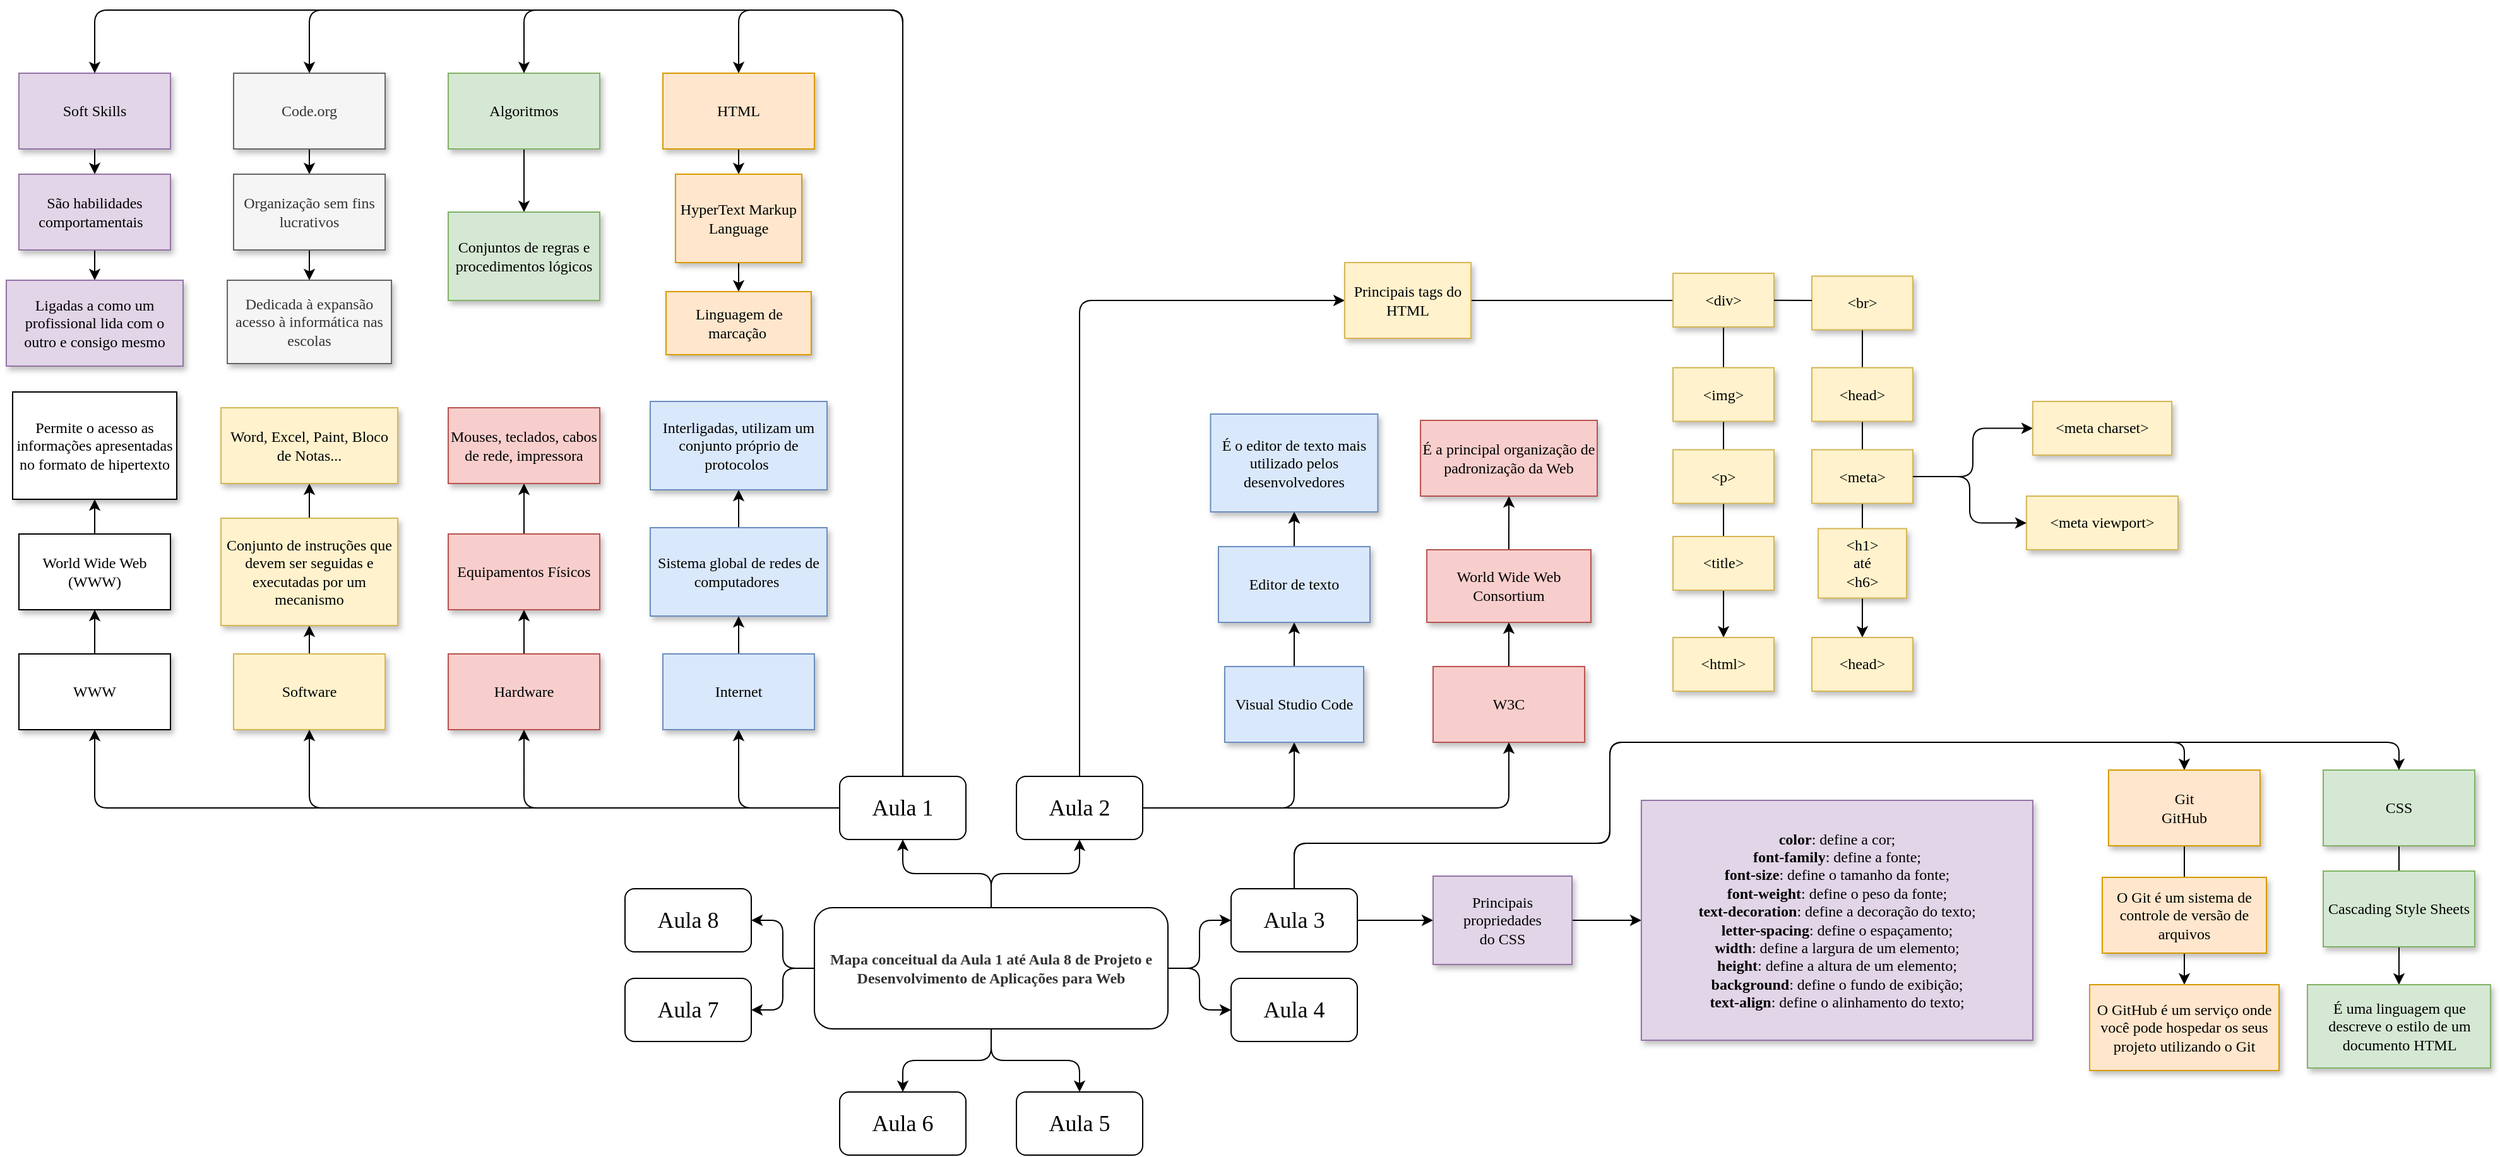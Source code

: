 <mxfile version="17.5.0" type="github">
  <diagram id="QyEJgXoEOEQSnqgT4BB6" name="Page-1">
    <mxGraphModel dx="2031" dy="1134" grid="1" gridSize="10" guides="1" tooltips="1" connect="1" arrows="1" fold="1" page="1" pageScale="1" pageWidth="3300" pageHeight="2339" math="0" shadow="0">
      <root>
        <mxCell id="0" />
        <mxCell id="1" parent="0" />
        <mxCell id="_syeEbmytFuCdj93ZX4R-112" value="" style="edgeStyle=orthogonalEdgeStyle;rounded=1;orthogonalLoop=1;jettySize=auto;html=1;fontFamily=Verdana;fontSize=12;entryX=0.5;entryY=0;entryDx=0;entryDy=0;exitX=1;exitY=0.5;exitDx=0;exitDy=0;startArrow=none;" edge="1" parent="1" source="_syeEbmytFuCdj93ZX4R-101" target="_syeEbmytFuCdj93ZX4R-87">
          <mxGeometry relative="1" as="geometry">
            <mxPoint x="2169.98" y="730" as="sourcePoint" />
            <mxPoint x="2370.025" y="982" as="targetPoint" />
            <Array as="points">
              <mxPoint x="2470" y="722" />
            </Array>
          </mxGeometry>
        </mxCell>
        <mxCell id="gb70pEuvpdJBa86swqlE-16" value="" style="edgeStyle=orthogonalEdgeStyle;rounded=1;orthogonalLoop=1;jettySize=auto;html=1;fontFamily=Verdana;fontSize=12;" parent="1" source="gb70pEuvpdJBa86swqlE-2" target="gb70pEuvpdJBa86swqlE-9" edge="1">
          <mxGeometry relative="1" as="geometry" />
        </mxCell>
        <mxCell id="gb70pEuvpdJBa86swqlE-17" value="" style="edgeStyle=orthogonalEdgeStyle;rounded=1;orthogonalLoop=1;jettySize=auto;html=1;fontFamily=Verdana;fontSize=12;" parent="1" source="gb70pEuvpdJBa86swqlE-2" target="gb70pEuvpdJBa86swqlE-13" edge="1">
          <mxGeometry relative="1" as="geometry" />
        </mxCell>
        <mxCell id="gb70pEuvpdJBa86swqlE-18" value="" style="edgeStyle=orthogonalEdgeStyle;rounded=1;orthogonalLoop=1;jettySize=auto;html=1;fontFamily=Verdana;fontSize=12;" parent="1" source="gb70pEuvpdJBa86swqlE-2" target="gb70pEuvpdJBa86swqlE-11" edge="1">
          <mxGeometry relative="1" as="geometry" />
        </mxCell>
        <mxCell id="gb70pEuvpdJBa86swqlE-19" value="" style="edgeStyle=orthogonalEdgeStyle;rounded=1;orthogonalLoop=1;jettySize=auto;html=1;fontFamily=Verdana;fontSize=12;" parent="1" source="gb70pEuvpdJBa86swqlE-2" target="gb70pEuvpdJBa86swqlE-15" edge="1">
          <mxGeometry relative="1" as="geometry" />
        </mxCell>
        <mxCell id="gb70pEuvpdJBa86swqlE-2" value="&lt;span style=&quot;color: rgb(51 , 51 , 51)&quot;&gt;Mapa conceitual da Aula 1 até Aula 8 de Projeto e Desenvolvimento de Aplicações para Web&lt;/span&gt;" style="rounded=1;whiteSpace=wrap;html=1;fontStyle=1;fontFamily=Verdana;" parent="1" vertex="1">
          <mxGeometry x="1640.02" y="1201" width="280" height="96" as="geometry" />
        </mxCell>
        <mxCell id="gb70pEuvpdJBa86swqlE-26" value="" style="edgeStyle=orthogonalEdgeStyle;rounded=1;orthogonalLoop=1;jettySize=auto;html=1;fontFamily=Verdana;fontSize=12;" parent="1" source="gb70pEuvpdJBa86swqlE-6" target="gb70pEuvpdJBa86swqlE-25" edge="1">
          <mxGeometry relative="1" as="geometry" />
        </mxCell>
        <mxCell id="gb70pEuvpdJBa86swqlE-6" value="&lt;font style=&quot;font-size: 18px&quot;&gt;Aula 1&lt;/font&gt;" style="rounded=1;whiteSpace=wrap;html=1;fontFamily=Verdana;" parent="1" vertex="1">
          <mxGeometry x="1660.02" y="1097" width="100" height="50" as="geometry" />
        </mxCell>
        <mxCell id="_syeEbmytFuCdj93ZX4R-76" value="" style="edgeStyle=orthogonalEdgeStyle;rounded=1;orthogonalLoop=1;jettySize=auto;html=1;fontFamily=Verdana;fontSize=12;entryX=0.5;entryY=1;entryDx=0;entryDy=0;" edge="1" parent="1" source="gb70pEuvpdJBa86swqlE-9" target="_syeEbmytFuCdj93ZX4R-41">
          <mxGeometry relative="1" as="geometry">
            <mxPoint x="1980.02" y="1122" as="targetPoint" />
          </mxGeometry>
        </mxCell>
        <mxCell id="_syeEbmytFuCdj93ZX4R-115" style="edgeStyle=orthogonalEdgeStyle;rounded=1;orthogonalLoop=1;jettySize=auto;html=1;entryX=0;entryY=0.5;entryDx=0;entryDy=0;fontFamily=Verdana;fontSize=12;" edge="1" parent="1" source="gb70pEuvpdJBa86swqlE-9" target="_syeEbmytFuCdj93ZX4R-35">
          <mxGeometry relative="1" as="geometry">
            <Array as="points">
              <mxPoint x="1850" y="720" />
            </Array>
          </mxGeometry>
        </mxCell>
        <mxCell id="gb70pEuvpdJBa86swqlE-9" value="&lt;font style=&quot;font-size: 18px&quot;&gt;Aula 2&lt;br&gt;&lt;/font&gt;" style="rounded=1;whiteSpace=wrap;html=1;fontFamily=Verdana;" parent="1" vertex="1">
          <mxGeometry x="1800.02" y="1097" width="100" height="50" as="geometry" />
        </mxCell>
        <mxCell id="gb70pEuvpdJBa86swqlE-10" value="&lt;font style=&quot;font-size: 18px&quot;&gt;Aula 6&lt;/font&gt;" style="rounded=1;whiteSpace=wrap;html=1;fontFamily=Verdana;" parent="1" vertex="1">
          <mxGeometry x="1660.02" y="1347" width="100" height="50" as="geometry" />
        </mxCell>
        <mxCell id="gb70pEuvpdJBa86swqlE-11" value="&lt;font style=&quot;font-size: 18px&quot;&gt;Aula 5&lt;br&gt;&lt;/font&gt;" style="rounded=1;whiteSpace=wrap;html=1;fontFamily=Verdana;" parent="1" vertex="1">
          <mxGeometry x="1800.02" y="1347" width="100" height="50" as="geometry" />
        </mxCell>
        <mxCell id="_syeEbmytFuCdj93ZX4R-117" style="edgeStyle=orthogonalEdgeStyle;rounded=1;orthogonalLoop=1;jettySize=auto;html=1;fontFamily=Verdana;fontSize=12;" edge="1" parent="1" source="gb70pEuvpdJBa86swqlE-12" target="_syeEbmytFuCdj93ZX4R-104">
          <mxGeometry relative="1" as="geometry" />
        </mxCell>
        <mxCell id="_syeEbmytFuCdj93ZX4R-119" style="edgeStyle=orthogonalEdgeStyle;rounded=1;orthogonalLoop=1;jettySize=auto;html=1;entryX=0.5;entryY=0;entryDx=0;entryDy=0;fontFamily=Verdana;fontSize=12;" edge="1" parent="1" source="gb70pEuvpdJBa86swqlE-12" target="_syeEbmytFuCdj93ZX4R-107">
          <mxGeometry relative="1" as="geometry">
            <Array as="points">
              <mxPoint x="2020" y="1150" />
              <mxPoint x="2270" y="1150" />
              <mxPoint x="2270" y="1070" />
              <mxPoint x="2725" y="1070" />
            </Array>
          </mxGeometry>
        </mxCell>
        <mxCell id="gb70pEuvpdJBa86swqlE-12" value="&lt;font style=&quot;font-size: 18px&quot;&gt;Aula 3&lt;/font&gt;" style="rounded=1;whiteSpace=wrap;html=1;fontFamily=Verdana;" parent="1" vertex="1">
          <mxGeometry x="1970.02" y="1186" width="100" height="50" as="geometry" />
        </mxCell>
        <mxCell id="gb70pEuvpdJBa86swqlE-13" value="&lt;font style=&quot;font-size: 18px&quot;&gt;Aula 4&lt;br&gt;&lt;/font&gt;" style="rounded=1;whiteSpace=wrap;html=1;fontFamily=Verdana;" parent="1" vertex="1">
          <mxGeometry x="1970.02" y="1257" width="100" height="50" as="geometry" />
        </mxCell>
        <mxCell id="gb70pEuvpdJBa86swqlE-14" value="&lt;font style=&quot;font-size: 18px&quot;&gt;Aula 8&lt;/font&gt;" style="rounded=1;whiteSpace=wrap;html=1;fontFamily=Verdana;" parent="1" vertex="1">
          <mxGeometry x="1490.02" y="1186" width="100" height="50" as="geometry" />
        </mxCell>
        <mxCell id="gb70pEuvpdJBa86swqlE-15" value="&lt;font style=&quot;font-size: 18px&quot;&gt;Aula 7&lt;/font&gt;" style="rounded=1;whiteSpace=wrap;html=1;fontFamily=Verdana;" parent="1" vertex="1">
          <mxGeometry x="1490.02" y="1257" width="100" height="50" as="geometry" />
        </mxCell>
        <mxCell id="gb70pEuvpdJBa86swqlE-20" value="" style="edgeStyle=orthogonalEdgeStyle;rounded=1;orthogonalLoop=1;jettySize=auto;html=1;fontFamily=Verdana;fontSize=12;entryX=1;entryY=0.5;entryDx=0;entryDy=0;exitX=0;exitY=0.5;exitDx=0;exitDy=0;" parent="1" source="gb70pEuvpdJBa86swqlE-2" target="gb70pEuvpdJBa86swqlE-14" edge="1">
          <mxGeometry relative="1" as="geometry">
            <mxPoint x="1650.02" y="1259.043" as="sourcePoint" />
            <mxPoint x="1600.02" y="1292" as="targetPoint" />
          </mxGeometry>
        </mxCell>
        <mxCell id="gb70pEuvpdJBa86swqlE-21" value="" style="edgeStyle=orthogonalEdgeStyle;rounded=1;orthogonalLoop=1;jettySize=auto;html=1;fontFamily=Verdana;fontSize=12;entryX=0.5;entryY=1;entryDx=0;entryDy=0;exitX=0.5;exitY=0;exitDx=0;exitDy=0;" parent="1" source="gb70pEuvpdJBa86swqlE-2" target="gb70pEuvpdJBa86swqlE-6" edge="1">
          <mxGeometry relative="1" as="geometry">
            <mxPoint x="1790.02" y="1211" as="sourcePoint" />
            <mxPoint x="1860.02" y="1157" as="targetPoint" />
          </mxGeometry>
        </mxCell>
        <mxCell id="gb70pEuvpdJBa86swqlE-22" value="" style="edgeStyle=orthogonalEdgeStyle;rounded=1;orthogonalLoop=1;jettySize=auto;html=1;fontFamily=Verdana;fontSize=12;entryX=0;entryY=0.5;entryDx=0;entryDy=0;exitX=1;exitY=0.5;exitDx=0;exitDy=0;" parent="1" source="gb70pEuvpdJBa86swqlE-2" target="gb70pEuvpdJBa86swqlE-12" edge="1">
          <mxGeometry relative="1" as="geometry">
            <mxPoint x="1930.02" y="1259" as="sourcePoint" />
            <mxPoint x="1980.02" y="1292.03" as="targetPoint" />
          </mxGeometry>
        </mxCell>
        <mxCell id="gb70pEuvpdJBa86swqlE-23" value="" style="edgeStyle=orthogonalEdgeStyle;rounded=1;orthogonalLoop=1;jettySize=auto;html=1;fontFamily=Verdana;fontSize=12;entryX=0.5;entryY=0;entryDx=0;entryDy=0;exitX=0.5;exitY=1;exitDx=0;exitDy=0;" parent="1" source="gb70pEuvpdJBa86swqlE-2" target="gb70pEuvpdJBa86swqlE-10" edge="1">
          <mxGeometry relative="1" as="geometry">
            <mxPoint x="1790.02" y="1307.0" as="sourcePoint" />
            <mxPoint x="1860.02" y="1357" as="targetPoint" />
          </mxGeometry>
        </mxCell>
        <mxCell id="gb70pEuvpdJBa86swqlE-30" value="" style="edgeStyle=orthogonalEdgeStyle;rounded=1;orthogonalLoop=1;jettySize=auto;html=1;fontFamily=Verdana;fontSize=12;" parent="1" source="gb70pEuvpdJBa86swqlE-25" target="gb70pEuvpdJBa86swqlE-29" edge="1">
          <mxGeometry relative="1" as="geometry" />
        </mxCell>
        <mxCell id="gb70pEuvpdJBa86swqlE-25" value="Internet" style="whiteSpace=wrap;html=1;fontFamily=Verdana;rounded=0;fillColor=#dae8fc;strokeColor=#6c8ebf;glass=0;sketch=0;shadow=1;" parent="1" vertex="1">
          <mxGeometry x="1520" y="1000" width="120" height="60" as="geometry" />
        </mxCell>
        <mxCell id="gb70pEuvpdJBa86swqlE-33" value="" style="edgeStyle=orthogonalEdgeStyle;rounded=1;orthogonalLoop=1;jettySize=auto;html=1;fontFamily=Verdana;fontSize=12;" parent="1" source="gb70pEuvpdJBa86swqlE-29" target="gb70pEuvpdJBa86swqlE-32" edge="1">
          <mxGeometry relative="1" as="geometry" />
        </mxCell>
        <mxCell id="gb70pEuvpdJBa86swqlE-29" value="Sistema global de redes de computadores&amp;nbsp;" style="whiteSpace=wrap;html=1;fontFamily=Verdana;rounded=0;fillColor=#dae8fc;strokeColor=#6c8ebf;glass=0;sketch=0;shadow=1;" parent="1" vertex="1">
          <mxGeometry x="1510" y="900" width="140" height="70" as="geometry" />
        </mxCell>
        <mxCell id="gb70pEuvpdJBa86swqlE-32" value="Interligadas, utilizam um conjunto próprio de protocolos&amp;nbsp;" style="whiteSpace=wrap;html=1;fontFamily=Verdana;rounded=0;fillColor=#dae8fc;strokeColor=#6c8ebf;glass=0;sketch=0;shadow=1;" parent="1" vertex="1">
          <mxGeometry x="1510" y="800" width="140" height="70" as="geometry" />
        </mxCell>
        <mxCell id="_syeEbmytFuCdj93ZX4R-2" value="" style="edgeStyle=orthogonalEdgeStyle;rounded=1;orthogonalLoop=1;jettySize=auto;html=1;fontFamily=Verdana;fontSize=12;" edge="1" parent="1" source="gb70pEuvpdJBa86swqlE-35" target="_syeEbmytFuCdj93ZX4R-1">
          <mxGeometry relative="1" as="geometry" />
        </mxCell>
        <mxCell id="gb70pEuvpdJBa86swqlE-35" value="Hardware" style="whiteSpace=wrap;html=1;fontFamily=Verdana;rounded=0;fillColor=#f8cecc;strokeColor=#b85450;glass=0;sketch=0;shadow=1;" parent="1" vertex="1">
          <mxGeometry x="1350.02" y="1000" width="120" height="60" as="geometry" />
        </mxCell>
        <mxCell id="gb70pEuvpdJBa86swqlE-40" value="" style="edgeStyle=orthogonalEdgeStyle;rounded=1;orthogonalLoop=1;jettySize=auto;html=1;fontFamily=Verdana;fontSize=12;exitX=0;exitY=0.5;exitDx=0;exitDy=0;entryX=0.5;entryY=1;entryDx=0;entryDy=0;" parent="1" source="gb70pEuvpdJBa86swqlE-6" target="gb70pEuvpdJBa86swqlE-35" edge="1">
          <mxGeometry relative="1" as="geometry">
            <mxPoint x="1670.02" y="1132" as="sourcePoint" />
            <mxPoint x="1589.977" y="1042" as="targetPoint" />
          </mxGeometry>
        </mxCell>
        <mxCell id="_syeEbmytFuCdj93ZX4R-6" value="" style="edgeStyle=orthogonalEdgeStyle;rounded=1;orthogonalLoop=1;jettySize=auto;html=1;fontFamily=Verdana;fontSize=12;" edge="1" parent="1" source="gb70pEuvpdJBa86swqlE-42" target="_syeEbmytFuCdj93ZX4R-5">
          <mxGeometry relative="1" as="geometry" />
        </mxCell>
        <mxCell id="gb70pEuvpdJBa86swqlE-42" value="Software" style="whiteSpace=wrap;html=1;fontFamily=Verdana;rounded=0;fillColor=#fff2cc;strokeColor=#d6b656;glass=0;sketch=0;shadow=1;" parent="1" vertex="1">
          <mxGeometry x="1180.02" y="1000" width="120" height="60" as="geometry" />
        </mxCell>
        <mxCell id="gb70pEuvpdJBa86swqlE-46" value="" style="edgeStyle=orthogonalEdgeStyle;rounded=1;orthogonalLoop=1;jettySize=auto;html=1;fontFamily=Verdana;fontSize=12;exitX=0;exitY=0.5;exitDx=0;exitDy=0;entryX=0.5;entryY=1;entryDx=0;entryDy=0;" parent="1" source="gb70pEuvpdJBa86swqlE-6" target="gb70pEuvpdJBa86swqlE-42" edge="1">
          <mxGeometry relative="1" as="geometry">
            <mxPoint x="1670.02" y="1132" as="sourcePoint" />
            <mxPoint x="1420.02" y="1042" as="targetPoint" />
            <Array as="points">
              <mxPoint x="1240.02" y="1122" />
            </Array>
          </mxGeometry>
        </mxCell>
        <mxCell id="_syeEbmytFuCdj93ZX4R-10" value="" style="edgeStyle=orthogonalEdgeStyle;rounded=1;orthogonalLoop=1;jettySize=auto;html=1;fontFamily=Verdana;fontSize=12;" edge="1" parent="1" source="gb70pEuvpdJBa86swqlE-48" target="_syeEbmytFuCdj93ZX4R-9">
          <mxGeometry relative="1" as="geometry" />
        </mxCell>
        <mxCell id="gb70pEuvpdJBa86swqlE-48" value="WWW" style="whiteSpace=wrap;html=1;fontFamily=Verdana;rounded=0;glass=0;sketch=0;shadow=1;" parent="1" vertex="1">
          <mxGeometry x="1010" y="1000" width="120" height="60" as="geometry" />
        </mxCell>
        <mxCell id="gb70pEuvpdJBa86swqlE-52" value="" style="edgeStyle=orthogonalEdgeStyle;rounded=1;orthogonalLoop=1;jettySize=auto;html=1;fontFamily=Verdana;fontSize=12;exitX=0;exitY=0.5;exitDx=0;exitDy=0;entryX=0.5;entryY=1;entryDx=0;entryDy=0;" parent="1" edge="1" target="gb70pEuvpdJBa86swqlE-48">
          <mxGeometry relative="1" as="geometry">
            <mxPoint x="1480.02" y="1122" as="sourcePoint" />
            <mxPoint x="1060" y="1060" as="targetPoint" />
            <Array as="points">
              <mxPoint x="1070" y="1122" />
            </Array>
          </mxGeometry>
        </mxCell>
        <mxCell id="_syeEbmytFuCdj93ZX4R-21" value="" style="edgeStyle=orthogonalEdgeStyle;rounded=1;orthogonalLoop=1;jettySize=auto;html=1;fontFamily=Verdana;fontSize=12;" edge="1" parent="1" source="gb70pEuvpdJBa86swqlE-53" target="_syeEbmytFuCdj93ZX4R-20">
          <mxGeometry relative="1" as="geometry" />
        </mxCell>
        <mxCell id="gb70pEuvpdJBa86swqlE-53" value="HTML" style="whiteSpace=wrap;html=1;fontFamily=Verdana;rounded=0;fillColor=#ffe6cc;strokeColor=#d79b00;glass=0;sketch=0;shadow=1;" parent="1" vertex="1">
          <mxGeometry x="1520.02" y="540" width="120" height="60" as="geometry" />
        </mxCell>
        <mxCell id="_syeEbmytFuCdj93ZX4R-19" value="" style="edgeStyle=orthogonalEdgeStyle;rounded=1;orthogonalLoop=1;jettySize=auto;html=1;fontFamily=Verdana;fontSize=12;" edge="1" parent="1" source="gb70pEuvpdJBa86swqlE-54" target="_syeEbmytFuCdj93ZX4R-18">
          <mxGeometry relative="1" as="geometry" />
        </mxCell>
        <mxCell id="gb70pEuvpdJBa86swqlE-54" value="Algoritmos" style="whiteSpace=wrap;html=1;fontFamily=Verdana;rounded=0;fillColor=#d5e8d4;strokeColor=#82b366;glass=0;sketch=0;shadow=1;" parent="1" vertex="1">
          <mxGeometry x="1350.02" y="540" width="120" height="60" as="geometry" />
        </mxCell>
        <mxCell id="gb70pEuvpdJBa86swqlE-56" value="" style="edgeStyle=orthogonalEdgeStyle;rounded=1;orthogonalLoop=1;jettySize=auto;html=1;fontFamily=Verdana;fontSize=12;entryX=0.5;entryY=0;entryDx=0;entryDy=0;exitX=0.5;exitY=0;exitDx=0;exitDy=0;" parent="1" source="gb70pEuvpdJBa86swqlE-6" target="gb70pEuvpdJBa86swqlE-53" edge="1">
          <mxGeometry relative="1" as="geometry">
            <mxPoint x="1713.02" y="1090" as="sourcePoint" />
            <mxPoint x="1590.02" y="1042" as="targetPoint" />
            <Array as="points">
              <mxPoint x="1710" y="490" />
              <mxPoint x="1580" y="490" />
            </Array>
          </mxGeometry>
        </mxCell>
        <mxCell id="gb70pEuvpdJBa86swqlE-1805" value="" style="edgeStyle=orthogonalEdgeStyle;rounded=1;orthogonalLoop=1;jettySize=auto;html=1;fontFamily=Verdana;fontSize=12;entryX=0.5;entryY=0;entryDx=0;entryDy=0;exitX=0.5;exitY=0;exitDx=0;exitDy=0;" parent="1" source="gb70pEuvpdJBa86swqlE-6" target="gb70pEuvpdJBa86swqlE-54" edge="1">
          <mxGeometry relative="1" as="geometry">
            <mxPoint x="1720.02" y="1107" as="sourcePoint" />
            <mxPoint x="1590.02" y="550" as="targetPoint" />
            <Array as="points">
              <mxPoint x="1710" y="490" />
              <mxPoint x="1410" y="490" />
            </Array>
          </mxGeometry>
        </mxCell>
        <mxCell id="_syeEbmytFuCdj93ZX4R-14" value="" style="edgeStyle=orthogonalEdgeStyle;rounded=1;orthogonalLoop=1;jettySize=auto;html=1;fontFamily=Verdana;fontSize=12;" edge="1" parent="1" source="gb70pEuvpdJBa86swqlE-1811" target="_syeEbmytFuCdj93ZX4R-13">
          <mxGeometry relative="1" as="geometry" />
        </mxCell>
        <mxCell id="gb70pEuvpdJBa86swqlE-1811" value="Code.org" style="whiteSpace=wrap;html=1;fontFamily=Verdana;rounded=0;fillColor=#f5f5f5;fontColor=#333333;strokeColor=#666666;glass=0;sketch=0;shadow=1;" parent="1" vertex="1">
          <mxGeometry x="1180.02" y="540" width="120" height="60" as="geometry" />
        </mxCell>
        <mxCell id="gb70pEuvpdJBa86swqlE-1818" value="" style="edgeStyle=orthogonalEdgeStyle;rounded=1;orthogonalLoop=1;jettySize=auto;html=1;fontFamily=Verdana;fontSize=12;" parent="1" source="gb70pEuvpdJBa86swqlE-1812" target="gb70pEuvpdJBa86swqlE-1817" edge="1">
          <mxGeometry relative="1" as="geometry" />
        </mxCell>
        <mxCell id="gb70pEuvpdJBa86swqlE-1812" value="Soft Skills" style="whiteSpace=wrap;html=1;fontFamily=Verdana;rounded=0;fillColor=#e1d5e7;strokeColor=#9673a6;glass=0;sketch=0;shadow=1;" parent="1" vertex="1">
          <mxGeometry x="1010" y="540" width="120" height="60" as="geometry" />
        </mxCell>
        <mxCell id="gb70pEuvpdJBa86swqlE-1815" value="" style="edgeStyle=orthogonalEdgeStyle;rounded=1;orthogonalLoop=1;jettySize=auto;html=1;fontFamily=Verdana;fontSize=12;entryX=0.5;entryY=0;entryDx=0;entryDy=0;exitX=0.5;exitY=0;exitDx=0;exitDy=0;" parent="1" source="gb70pEuvpdJBa86swqlE-6" target="gb70pEuvpdJBa86swqlE-1811" edge="1">
          <mxGeometry relative="1" as="geometry">
            <mxPoint x="1710" y="1100" as="sourcePoint" />
            <mxPoint x="1420.02" y="550" as="targetPoint" />
            <Array as="points">
              <mxPoint x="1710" y="490" />
              <mxPoint x="1240" y="490" />
            </Array>
          </mxGeometry>
        </mxCell>
        <mxCell id="gb70pEuvpdJBa86swqlE-1816" value="" style="edgeStyle=orthogonalEdgeStyle;rounded=1;orthogonalLoop=1;jettySize=auto;html=1;fontFamily=Verdana;fontSize=12;entryX=0.5;entryY=0;entryDx=0;entryDy=0;exitX=0.5;exitY=0;exitDx=0;exitDy=0;" parent="1" source="gb70pEuvpdJBa86swqlE-6" edge="1" target="gb70pEuvpdJBa86swqlE-1812">
          <mxGeometry relative="1" as="geometry">
            <mxPoint x="1540.02" y="1097" as="sourcePoint" />
            <mxPoint x="1060" y="540" as="targetPoint" />
            <Array as="points">
              <mxPoint x="1710" y="490" />
              <mxPoint x="1070" y="490" />
            </Array>
          </mxGeometry>
        </mxCell>
        <mxCell id="gb70pEuvpdJBa86swqlE-1820" value="" style="edgeStyle=orthogonalEdgeStyle;rounded=1;orthogonalLoop=1;jettySize=auto;html=1;fontFamily=Verdana;fontSize=12;" parent="1" source="gb70pEuvpdJBa86swqlE-1817" target="gb70pEuvpdJBa86swqlE-1819" edge="1">
          <mxGeometry relative="1" as="geometry" />
        </mxCell>
        <mxCell id="gb70pEuvpdJBa86swqlE-1817" value="São habilidades comportamentais&amp;nbsp;&amp;nbsp;" style="whiteSpace=wrap;html=1;fontFamily=Verdana;rounded=0;fillColor=#e1d5e7;strokeColor=#9673a6;glass=0;sketch=0;shadow=1;" parent="1" vertex="1">
          <mxGeometry x="1010" y="620" width="120" height="60" as="geometry" />
        </mxCell>
        <mxCell id="gb70pEuvpdJBa86swqlE-1819" value="Ligadas a como um profissional lida com o outro e consigo mesmo" style="whiteSpace=wrap;html=1;fontFamily=Verdana;rounded=0;fillColor=#e1d5e7;strokeColor=#9673a6;glass=0;sketch=0;shadow=1;" parent="1" vertex="1">
          <mxGeometry x="1000" y="704" width="140" height="68" as="geometry" />
        </mxCell>
        <mxCell id="_syeEbmytFuCdj93ZX4R-4" value="" style="edgeStyle=orthogonalEdgeStyle;rounded=1;orthogonalLoop=1;jettySize=auto;html=1;fontFamily=Verdana;fontSize=12;" edge="1" parent="1" source="_syeEbmytFuCdj93ZX4R-1" target="_syeEbmytFuCdj93ZX4R-3">
          <mxGeometry relative="1" as="geometry" />
        </mxCell>
        <mxCell id="_syeEbmytFuCdj93ZX4R-1" value="Equipamentos Físicos" style="whiteSpace=wrap;html=1;fontFamily=Verdana;rounded=0;fillColor=#f8cecc;strokeColor=#b85450;glass=0;sketch=0;shadow=1;" vertex="1" parent="1">
          <mxGeometry x="1350.02" y="905" width="120" height="60" as="geometry" />
        </mxCell>
        <mxCell id="_syeEbmytFuCdj93ZX4R-3" value="Mouses, teclados, cabos de rede, impressora" style="whiteSpace=wrap;html=1;fontFamily=Verdana;rounded=0;fillColor=#f8cecc;strokeColor=#b85450;glass=0;sketch=0;shadow=1;" vertex="1" parent="1">
          <mxGeometry x="1350.02" y="805" width="120" height="60" as="geometry" />
        </mxCell>
        <mxCell id="_syeEbmytFuCdj93ZX4R-8" value="" style="edgeStyle=orthogonalEdgeStyle;rounded=1;orthogonalLoop=1;jettySize=auto;html=1;fontFamily=Verdana;fontSize=12;" edge="1" parent="1" source="_syeEbmytFuCdj93ZX4R-5" target="_syeEbmytFuCdj93ZX4R-7">
          <mxGeometry relative="1" as="geometry" />
        </mxCell>
        <mxCell id="_syeEbmytFuCdj93ZX4R-5" value="Conjunto de instruções que devem ser seguidas e executadas por um mecanismo" style="whiteSpace=wrap;html=1;fontFamily=Verdana;rounded=0;fillColor=#fff2cc;strokeColor=#d6b656;glass=0;sketch=0;shadow=1;" vertex="1" parent="1">
          <mxGeometry x="1170.03" y="892.5" width="139.98" height="85" as="geometry" />
        </mxCell>
        <mxCell id="_syeEbmytFuCdj93ZX4R-7" value="Word, Excel, Paint, Bloco de Notas..." style="whiteSpace=wrap;html=1;fontFamily=Verdana;rounded=0;fillColor=#fff2cc;strokeColor=#d6b656;glass=0;sketch=0;shadow=1;" vertex="1" parent="1">
          <mxGeometry x="1170.05" y="805" width="139.96" height="60" as="geometry" />
        </mxCell>
        <mxCell id="_syeEbmytFuCdj93ZX4R-12" value="" style="edgeStyle=orthogonalEdgeStyle;rounded=1;orthogonalLoop=1;jettySize=auto;html=1;fontFamily=Verdana;fontSize=12;" edge="1" parent="1" source="_syeEbmytFuCdj93ZX4R-9" target="_syeEbmytFuCdj93ZX4R-11">
          <mxGeometry relative="1" as="geometry" />
        </mxCell>
        <mxCell id="_syeEbmytFuCdj93ZX4R-9" value="World Wide Web (WWW)" style="whiteSpace=wrap;html=1;fontFamily=Verdana;rounded=0;glass=0;sketch=0;shadow=1;" vertex="1" parent="1">
          <mxGeometry x="1010" y="905" width="120" height="60" as="geometry" />
        </mxCell>
        <mxCell id="_syeEbmytFuCdj93ZX4R-11" value="Permite o acesso as informações apresentadas no formato de hipertexto" style="whiteSpace=wrap;html=1;fontFamily=Verdana;rounded=0;glass=0;sketch=0;shadow=1;" vertex="1" parent="1">
          <mxGeometry x="1005" y="792.5" width="130" height="85" as="geometry" />
        </mxCell>
        <mxCell id="_syeEbmytFuCdj93ZX4R-17" value="" style="edgeStyle=orthogonalEdgeStyle;rounded=1;orthogonalLoop=1;jettySize=auto;html=1;fontFamily=Verdana;fontSize=12;" edge="1" parent="1" source="_syeEbmytFuCdj93ZX4R-13" target="_syeEbmytFuCdj93ZX4R-16">
          <mxGeometry relative="1" as="geometry" />
        </mxCell>
        <mxCell id="_syeEbmytFuCdj93ZX4R-13" value="Organização sem fins lucrativos" style="whiteSpace=wrap;html=1;fontFamily=Verdana;rounded=0;fillColor=#f5f5f5;fontColor=#333333;strokeColor=#666666;glass=0;sketch=0;shadow=1;" vertex="1" parent="1">
          <mxGeometry x="1180.02" y="620" width="120" height="60" as="geometry" />
        </mxCell>
        <mxCell id="_syeEbmytFuCdj93ZX4R-16" value="Dedicada à expansão acesso à informática nas escolas" style="whiteSpace=wrap;html=1;fontFamily=Verdana;rounded=0;fillColor=#f5f5f5;fontColor=#333333;strokeColor=#666666;glass=0;sketch=0;shadow=1;" vertex="1" parent="1">
          <mxGeometry x="1175.03" y="704" width="129.98" height="66" as="geometry" />
        </mxCell>
        <mxCell id="_syeEbmytFuCdj93ZX4R-18" value="Conjuntos de regras e procedimentos lógicos" style="whiteSpace=wrap;html=1;fontFamily=Verdana;rounded=0;fillColor=#d5e8d4;strokeColor=#82b366;glass=0;sketch=0;shadow=1;" vertex="1" parent="1">
          <mxGeometry x="1350.02" y="650" width="119.98" height="70" as="geometry" />
        </mxCell>
        <mxCell id="_syeEbmytFuCdj93ZX4R-27" value="" style="edgeStyle=orthogonalEdgeStyle;rounded=1;orthogonalLoop=1;jettySize=auto;html=1;fontFamily=Verdana;fontSize=12;" edge="1" parent="1" source="_syeEbmytFuCdj93ZX4R-20" target="_syeEbmytFuCdj93ZX4R-26">
          <mxGeometry relative="1" as="geometry" />
        </mxCell>
        <mxCell id="_syeEbmytFuCdj93ZX4R-20" value="HyperText Markup Language" style="whiteSpace=wrap;html=1;fontFamily=Verdana;rounded=0;fillColor=#ffe6cc;strokeColor=#d79b00;glass=0;sketch=0;shadow=1;" vertex="1" parent="1">
          <mxGeometry x="1530.02" y="620" width="100" height="70" as="geometry" />
        </mxCell>
        <mxCell id="_syeEbmytFuCdj93ZX4R-26" value="Linguagem de marcação&amp;nbsp;" style="whiteSpace=wrap;html=1;fontFamily=Verdana;rounded=0;fillColor=#ffe6cc;strokeColor=#d79b00;glass=0;sketch=0;shadow=1;" vertex="1" parent="1">
          <mxGeometry x="1522.5" y="713" width="114.99" height="50" as="geometry" />
        </mxCell>
        <mxCell id="_syeEbmytFuCdj93ZX4R-102" value="" style="edgeStyle=orthogonalEdgeStyle;rounded=1;orthogonalLoop=1;jettySize=auto;html=1;fontFamily=Verdana;fontSize=12;entryX=0.5;entryY=0;entryDx=0;entryDy=0;" edge="1" parent="1" source="_syeEbmytFuCdj93ZX4R-35" target="_syeEbmytFuCdj93ZX4R-86">
          <mxGeometry relative="1" as="geometry" />
        </mxCell>
        <mxCell id="_syeEbmytFuCdj93ZX4R-35" value="Principais tags do HTML" style="whiteSpace=wrap;html=1;fontFamily=Verdana;rounded=0;fillColor=#fff2cc;strokeColor=#d6b656;glass=0;sketch=0;shadow=1;" vertex="1" parent="1">
          <mxGeometry x="2060" y="690" width="99.98" height="60" as="geometry" />
        </mxCell>
        <mxCell id="_syeEbmytFuCdj93ZX4R-37" value="" style="edgeStyle=orthogonalEdgeStyle;rounded=1;orthogonalLoop=1;jettySize=auto;html=1;fontFamily=Verdana;fontSize=12;" edge="1" parent="1" source="_syeEbmytFuCdj93ZX4R-38" target="_syeEbmytFuCdj93ZX4R-62">
          <mxGeometry relative="1" as="geometry" />
        </mxCell>
        <mxCell id="_syeEbmytFuCdj93ZX4R-38" value="W3C" style="whiteSpace=wrap;html=1;fontFamily=Verdana;rounded=0;fillColor=#f8cecc;strokeColor=#b85450;glass=0;sketch=0;shadow=1;" vertex="1" parent="1">
          <mxGeometry x="2130.02" y="1010" width="120" height="60" as="geometry" />
        </mxCell>
        <mxCell id="_syeEbmytFuCdj93ZX4R-40" value="" style="edgeStyle=orthogonalEdgeStyle;rounded=1;orthogonalLoop=1;jettySize=auto;html=1;fontFamily=Verdana;fontSize=12;" edge="1" parent="1" source="_syeEbmytFuCdj93ZX4R-41" target="_syeEbmytFuCdj93ZX4R-65">
          <mxGeometry relative="1" as="geometry" />
        </mxCell>
        <mxCell id="_syeEbmytFuCdj93ZX4R-41" value="Visual Studio Code" style="whiteSpace=wrap;html=1;fontFamily=Verdana;rounded=0;glass=0;sketch=0;shadow=1;fillColor=#dae8fc;strokeColor=#6c8ebf;" vertex="1" parent="1">
          <mxGeometry x="1965" y="1010" width="110" height="60" as="geometry" />
        </mxCell>
        <mxCell id="_syeEbmytFuCdj93ZX4R-61" value="" style="edgeStyle=orthogonalEdgeStyle;rounded=1;orthogonalLoop=1;jettySize=auto;html=1;fontFamily=Verdana;fontSize=12;" edge="1" parent="1" source="_syeEbmytFuCdj93ZX4R-62" target="_syeEbmytFuCdj93ZX4R-63">
          <mxGeometry relative="1" as="geometry" />
        </mxCell>
        <mxCell id="_syeEbmytFuCdj93ZX4R-62" value="World Wide Web Consortium" style="whiteSpace=wrap;html=1;fontFamily=Verdana;rounded=0;fillColor=#f8cecc;strokeColor=#b85450;glass=0;sketch=0;shadow=1;" vertex="1" parent="1">
          <mxGeometry x="2125.03" y="917.5" width="129.97" height="57.5" as="geometry" />
        </mxCell>
        <mxCell id="_syeEbmytFuCdj93ZX4R-63" value="É a principal organização de padronização da Web" style="whiteSpace=wrap;html=1;fontFamily=Verdana;rounded=0;fillColor=#f8cecc;strokeColor=#b85450;glass=0;sketch=0;shadow=1;" vertex="1" parent="1">
          <mxGeometry x="2120.05" y="815" width="139.96" height="60" as="geometry" />
        </mxCell>
        <mxCell id="_syeEbmytFuCdj93ZX4R-64" value="" style="edgeStyle=orthogonalEdgeStyle;rounded=1;orthogonalLoop=1;jettySize=auto;html=1;fontFamily=Verdana;fontSize=12;" edge="1" parent="1" source="_syeEbmytFuCdj93ZX4R-65" target="_syeEbmytFuCdj93ZX4R-66">
          <mxGeometry relative="1" as="geometry" />
        </mxCell>
        <mxCell id="_syeEbmytFuCdj93ZX4R-116" style="edgeStyle=orthogonalEdgeStyle;rounded=1;orthogonalLoop=1;jettySize=auto;html=1;fontFamily=Verdana;fontSize=12;" edge="1" parent="1" source="_syeEbmytFuCdj93ZX4R-65" target="_syeEbmytFuCdj93ZX4R-66">
          <mxGeometry relative="1" as="geometry" />
        </mxCell>
        <mxCell id="_syeEbmytFuCdj93ZX4R-65" value="Editor de texto" style="whiteSpace=wrap;html=1;fontFamily=Verdana;rounded=0;glass=0;sketch=0;shadow=1;fillColor=#dae8fc;strokeColor=#6c8ebf;" vertex="1" parent="1">
          <mxGeometry x="1960" y="915" width="120" height="60" as="geometry" />
        </mxCell>
        <mxCell id="_syeEbmytFuCdj93ZX4R-66" value="É o editor de texto mais utilizado pelos desenvolvedores" style="whiteSpace=wrap;html=1;fontFamily=Verdana;rounded=0;glass=0;sketch=0;shadow=1;fillColor=#dae8fc;strokeColor=#6c8ebf;" vertex="1" parent="1">
          <mxGeometry x="1953.76" y="810" width="132.48" height="77.5" as="geometry" />
        </mxCell>
        <mxCell id="_syeEbmytFuCdj93ZX4R-77" value="" style="edgeStyle=orthogonalEdgeStyle;rounded=1;orthogonalLoop=1;jettySize=auto;html=1;fontFamily=Verdana;fontSize=12;entryX=0.5;entryY=1;entryDx=0;entryDy=0;exitX=1;exitY=0.5;exitDx=0;exitDy=0;" edge="1" parent="1" source="gb70pEuvpdJBa86swqlE-9" target="_syeEbmytFuCdj93ZX4R-38">
          <mxGeometry relative="1" as="geometry">
            <mxPoint x="1910.02" y="1132" as="sourcePoint" />
            <mxPoint x="2030" y="1080" as="targetPoint" />
            <Array as="points">
              <mxPoint x="2190" y="1122" />
            </Array>
          </mxGeometry>
        </mxCell>
        <mxCell id="_syeEbmytFuCdj93ZX4R-86" value="&amp;lt;html&amp;gt;" style="whiteSpace=wrap;html=1;fontFamily=Verdana;rounded=0;fillColor=#fff2cc;strokeColor=#d6b656;glass=0;sketch=0;shadow=1;" vertex="1" parent="1">
          <mxGeometry x="2320.04" y="987" width="79.97" height="42.5" as="geometry" />
        </mxCell>
        <mxCell id="_syeEbmytFuCdj93ZX4R-87" value="&amp;lt;head&amp;gt;" style="whiteSpace=wrap;html=1;fontFamily=Verdana;rounded=0;fillColor=#fff2cc;strokeColor=#d6b656;glass=0;sketch=0;shadow=1;" vertex="1" parent="1">
          <mxGeometry x="2430.0" y="987" width="79.97" height="42.5" as="geometry" />
        </mxCell>
        <mxCell id="_syeEbmytFuCdj93ZX4R-88" value="&amp;lt;title&amp;gt;" style="whiteSpace=wrap;html=1;fontFamily=Verdana;rounded=0;fillColor=#fff2cc;strokeColor=#d6b656;glass=0;sketch=0;shadow=1;" vertex="1" parent="1">
          <mxGeometry x="2320.04" y="907" width="79.97" height="42.5" as="geometry" />
        </mxCell>
        <mxCell id="_syeEbmytFuCdj93ZX4R-89" value="&amp;lt;h1&amp;gt;&lt;br&gt;até&lt;br&gt;&amp;lt;h6&amp;gt;" style="whiteSpace=wrap;html=1;fontFamily=Verdana;rounded=0;fillColor=#fff2cc;strokeColor=#d6b656;glass=0;sketch=0;shadow=1;" vertex="1" parent="1">
          <mxGeometry x="2434.99" y="900.75" width="70" height="55" as="geometry" />
        </mxCell>
        <mxCell id="_syeEbmytFuCdj93ZX4R-91" value="&amp;lt;p&amp;gt;" style="whiteSpace=wrap;html=1;fontFamily=Verdana;rounded=0;fillColor=#fff2cc;strokeColor=#d6b656;glass=0;sketch=0;shadow=1;" vertex="1" parent="1">
          <mxGeometry x="2320.04" y="838.25" width="79.97" height="42.5" as="geometry" />
        </mxCell>
        <mxCell id="_syeEbmytFuCdj93ZX4R-96" value="" style="edgeStyle=orthogonalEdgeStyle;rounded=1;orthogonalLoop=1;jettySize=auto;html=1;fontFamily=Verdana;fontSize=12;" edge="1" parent="1" source="_syeEbmytFuCdj93ZX4R-92" target="_syeEbmytFuCdj93ZX4R-95">
          <mxGeometry relative="1" as="geometry" />
        </mxCell>
        <mxCell id="_syeEbmytFuCdj93ZX4R-92" value="&amp;lt;meta&amp;gt;" style="whiteSpace=wrap;html=1;fontFamily=Verdana;rounded=0;fillColor=#fff2cc;strokeColor=#d6b656;glass=0;sketch=0;shadow=1;" vertex="1" parent="1">
          <mxGeometry x="2430.0" y="838.25" width="79.97" height="42.5" as="geometry" />
        </mxCell>
        <mxCell id="_syeEbmytFuCdj93ZX4R-93" value="&amp;lt;img&amp;gt;" style="whiteSpace=wrap;html=1;fontFamily=Verdana;rounded=0;fillColor=#fff2cc;strokeColor=#d6b656;glass=0;sketch=0;shadow=1;" vertex="1" parent="1">
          <mxGeometry x="2320.04" y="773.25" width="79.97" height="42.5" as="geometry" />
        </mxCell>
        <mxCell id="_syeEbmytFuCdj93ZX4R-95" value="&amp;lt;meta charset&amp;gt;" style="whiteSpace=wrap;html=1;fontFamily=Verdana;rounded=0;fillColor=#fff2cc;strokeColor=#d6b656;glass=0;sketch=0;shadow=1;" vertex="1" parent="1">
          <mxGeometry x="2604.97" y="800" width="110.03" height="42.5" as="geometry" />
        </mxCell>
        <mxCell id="_syeEbmytFuCdj93ZX4R-97" value="&amp;lt;meta viewport&amp;gt;" style="whiteSpace=wrap;html=1;fontFamily=Verdana;rounded=0;fillColor=#fff2cc;strokeColor=#d6b656;glass=0;sketch=0;shadow=1;" vertex="1" parent="1">
          <mxGeometry x="2599.97" y="875" width="120.03" height="42.5" as="geometry" />
        </mxCell>
        <mxCell id="_syeEbmytFuCdj93ZX4R-98" value="" style="edgeStyle=orthogonalEdgeStyle;rounded=1;orthogonalLoop=1;jettySize=auto;html=1;fontFamily=Verdana;fontSize=12;entryX=0;entryY=0.5;entryDx=0;entryDy=0;exitX=1;exitY=0.5;exitDx=0;exitDy=0;" edge="1" parent="1" source="_syeEbmytFuCdj93ZX4R-92" target="_syeEbmytFuCdj93ZX4R-97">
          <mxGeometry relative="1" as="geometry">
            <mxPoint x="2519.97" y="869.565" as="sourcePoint" />
            <mxPoint x="2599.97" y="835.739" as="targetPoint" />
          </mxGeometry>
        </mxCell>
        <mxCell id="_syeEbmytFuCdj93ZX4R-99" value="&amp;lt;head&amp;gt;" style="whiteSpace=wrap;html=1;fontFamily=Verdana;rounded=0;fillColor=#fff2cc;strokeColor=#d6b656;glass=0;sketch=0;shadow=1;" vertex="1" parent="1">
          <mxGeometry x="2430.0" y="773.25" width="79.97" height="42.5" as="geometry" />
        </mxCell>
        <mxCell id="_syeEbmytFuCdj93ZX4R-100" value="&amp;lt;div&amp;gt;" style="whiteSpace=wrap;html=1;fontFamily=Verdana;rounded=0;fillColor=#fff2cc;strokeColor=#d6b656;glass=0;sketch=0;shadow=1;" vertex="1" parent="1">
          <mxGeometry x="2320.04" y="698.5" width="79.97" height="42.5" as="geometry" />
        </mxCell>
        <mxCell id="_syeEbmytFuCdj93ZX4R-118" style="edgeStyle=orthogonalEdgeStyle;rounded=1;orthogonalLoop=1;jettySize=auto;html=1;fontFamily=Verdana;fontSize=12;" edge="1" parent="1" source="_syeEbmytFuCdj93ZX4R-104" target="_syeEbmytFuCdj93ZX4R-105">
          <mxGeometry relative="1" as="geometry" />
        </mxCell>
        <mxCell id="_syeEbmytFuCdj93ZX4R-104" value="Principais propriedades&lt;br&gt;do CSS" style="whiteSpace=wrap;html=1;fontFamily=Verdana;rounded=0;fillColor=#e1d5e7;strokeColor=#9673a6;glass=0;sketch=0;shadow=1;" vertex="1" parent="1">
          <mxGeometry x="2130.02" y="1176" width="110.01" height="70" as="geometry" />
        </mxCell>
        <mxCell id="_syeEbmytFuCdj93ZX4R-105" value="&lt;div&gt;&lt;b&gt;color&lt;/b&gt;: define a cor;&lt;/div&gt;&lt;div&gt;&lt;b&gt;font-family&lt;/b&gt;: define a fonte;&lt;/div&gt;&lt;div&gt;&lt;b&gt;font-size&lt;/b&gt;: define o tamanho da fonte;&lt;/div&gt;&lt;div&gt;&lt;b&gt;font-weight&lt;/b&gt;: define o peso da fonte;&lt;/div&gt;&lt;div&gt;&lt;b&gt;text-decoration&lt;/b&gt;: define a decoração do texto;&lt;/div&gt;&lt;div&gt;&lt;b&gt;letter-spacing&lt;/b&gt;: define o espaçamento;&lt;/div&gt;&lt;div&gt;&lt;b&gt;width&lt;/b&gt;: define a largura de um elemento;&lt;/div&gt;&lt;div&gt;&lt;b&gt;height&lt;/b&gt;: define a altura de um elemento;&lt;/div&gt;&lt;div&gt;&lt;b&gt;background&lt;/b&gt;: define o fundo de exibição;&lt;/div&gt;&lt;div&gt;&lt;b&gt;text-align&lt;/b&gt;: define o alinhamento do texto;&lt;/div&gt;" style="whiteSpace=wrap;html=1;fontFamily=Verdana;rounded=0;fillColor=#e1d5e7;strokeColor=#9673a6;glass=0;sketch=0;shadow=1;" vertex="1" parent="1">
          <mxGeometry x="2294.97" y="1116" width="310" height="190" as="geometry" />
        </mxCell>
        <mxCell id="_syeEbmytFuCdj93ZX4R-122" style="edgeStyle=orthogonalEdgeStyle;rounded=1;orthogonalLoop=1;jettySize=auto;html=1;entryX=0.5;entryY=0;entryDx=0;entryDy=0;fontFamily=Verdana;fontSize=12;" edge="1" parent="1" source="_syeEbmytFuCdj93ZX4R-106" target="_syeEbmytFuCdj93ZX4R-111">
          <mxGeometry relative="1" as="geometry" />
        </mxCell>
        <mxCell id="_syeEbmytFuCdj93ZX4R-106" value="&lt;span&gt;CSS&lt;/span&gt;" style="whiteSpace=wrap;html=1;fontFamily=Verdana;rounded=0;fillColor=#d5e8d4;strokeColor=#82b366;glass=0;sketch=0;shadow=1;" vertex="1" parent="1">
          <mxGeometry x="2835" y="1092" width="120" height="60" as="geometry" />
        </mxCell>
        <mxCell id="_syeEbmytFuCdj93ZX4R-121" style="edgeStyle=orthogonalEdgeStyle;rounded=1;orthogonalLoop=1;jettySize=auto;html=1;entryX=0.5;entryY=0;entryDx=0;entryDy=0;fontFamily=Verdana;fontSize=12;" edge="1" parent="1" source="_syeEbmytFuCdj93ZX4R-107" target="_syeEbmytFuCdj93ZX4R-109">
          <mxGeometry relative="1" as="geometry" />
        </mxCell>
        <mxCell id="_syeEbmytFuCdj93ZX4R-107" value="Git&lt;br&gt;GitHub" style="whiteSpace=wrap;html=1;fontFamily=Verdana;rounded=0;fillColor=#ffe6cc;strokeColor=#d79b00;glass=0;sketch=0;shadow=1;" vertex="1" parent="1">
          <mxGeometry x="2664.98" y="1092" width="120" height="60" as="geometry" />
        </mxCell>
        <mxCell id="_syeEbmytFuCdj93ZX4R-108" value="O Git é um sistema de controle de versão de arquivos" style="whiteSpace=wrap;html=1;fontFamily=Verdana;rounded=0;fillColor=#ffe6cc;strokeColor=#d79b00;glass=0;sketch=0;shadow=1;" vertex="1" parent="1">
          <mxGeometry x="2659.99" y="1177" width="130.02" height="60" as="geometry" />
        </mxCell>
        <mxCell id="_syeEbmytFuCdj93ZX4R-109" value="O GitHub é um serviço onde você pode hospedar os seus projeto utilizando o Git" style="whiteSpace=wrap;html=1;fontFamily=Verdana;rounded=0;fillColor=#ffe6cc;strokeColor=#d79b00;glass=0;sketch=0;shadow=1;" vertex="1" parent="1">
          <mxGeometry x="2650" y="1262" width="150" height="68" as="geometry" />
        </mxCell>
        <mxCell id="_syeEbmytFuCdj93ZX4R-110" value="&lt;span&gt;Cascading Style Sheets&lt;/span&gt;" style="whiteSpace=wrap;html=1;fontFamily=Verdana;rounded=0;fillColor=#d5e8d4;strokeColor=#82b366;glass=0;sketch=0;shadow=1;" vertex="1" parent="1">
          <mxGeometry x="2835" y="1172" width="120" height="60" as="geometry" />
        </mxCell>
        <mxCell id="_syeEbmytFuCdj93ZX4R-111" value="&lt;span&gt;É uma linguagem que descreve o estilo de um documento HTML&lt;/span&gt;" style="whiteSpace=wrap;html=1;fontFamily=Verdana;rounded=0;fillColor=#d5e8d4;strokeColor=#82b366;glass=0;sketch=0;shadow=1;" vertex="1" parent="1">
          <mxGeometry x="2822.51" y="1262" width="144.97" height="66" as="geometry" />
        </mxCell>
        <mxCell id="_syeEbmytFuCdj93ZX4R-101" value="&amp;lt;br&amp;gt;" style="whiteSpace=wrap;html=1;fontFamily=Verdana;rounded=0;fillColor=#fff2cc;strokeColor=#d6b656;glass=0;sketch=0;shadow=1;" vertex="1" parent="1">
          <mxGeometry x="2430.0" y="700.75" width="79.97" height="42.5" as="geometry" />
        </mxCell>
        <mxCell id="_syeEbmytFuCdj93ZX4R-114" value="" style="endArrow=none;html=1;rounded=1;fontFamily=Verdana;fontSize=12;" edge="1" parent="1" target="_syeEbmytFuCdj93ZX4R-100">
          <mxGeometry width="50" height="50" relative="1" as="geometry">
            <mxPoint x="2430" y="720" as="sourcePoint" />
            <mxPoint x="2320" y="847" as="targetPoint" />
          </mxGeometry>
        </mxCell>
        <mxCell id="_syeEbmytFuCdj93ZX4R-120" style="edgeStyle=orthogonalEdgeStyle;rounded=1;orthogonalLoop=1;jettySize=auto;html=1;entryX=0.5;entryY=0;entryDx=0;entryDy=0;fontFamily=Verdana;fontSize=12;exitX=0.5;exitY=0;exitDx=0;exitDy=0;" edge="1" parent="1" source="gb70pEuvpdJBa86swqlE-12" target="_syeEbmytFuCdj93ZX4R-106">
          <mxGeometry relative="1" as="geometry">
            <mxPoint x="2030" y="1196" as="sourcePoint" />
            <mxPoint x="2734.98" y="1102" as="targetPoint" />
            <Array as="points">
              <mxPoint x="2020" y="1150" />
              <mxPoint x="2270" y="1150" />
              <mxPoint x="2270" y="1070" />
              <mxPoint x="2895" y="1070" />
            </Array>
          </mxGeometry>
        </mxCell>
      </root>
    </mxGraphModel>
  </diagram>
</mxfile>
